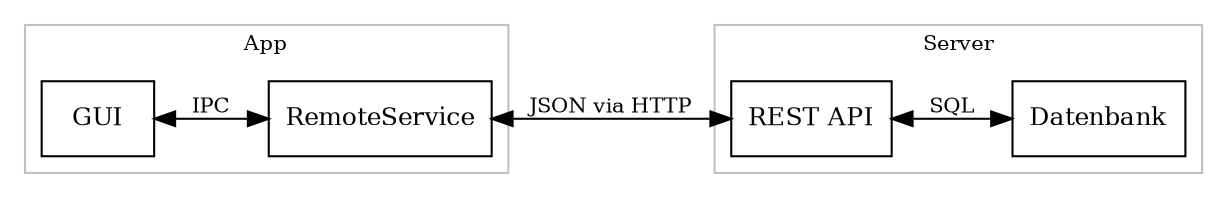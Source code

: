 
digraph G {
rankdir=LR

node [  shape="rect" fontsize=12 ]
edge [ fontsize=10 ]

subgraph cluster1 {
color=grey
label="Server"
fontsize=10
api [ label="REST API" ]
persistence [ label="Datenbank" ]
api -> persistence [ dir="both" label="SQL" ]
}


subgraph cluster0 {
label="App"
color=grey
fontsize=10
service [ label="RemoteService" ]
client [ label="GUI" ]
client -> service [ dir=both label=IPC ]
service -> api [ dir="both" label="JSON via HTTP" ]
}


}